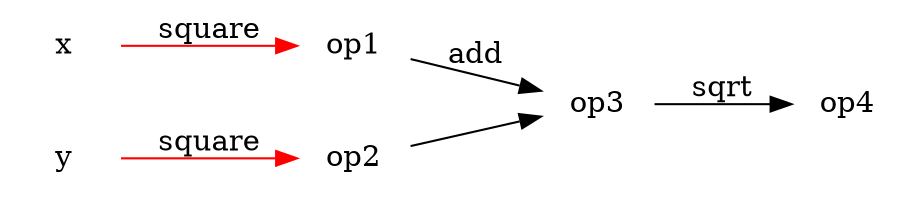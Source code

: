 digraph G {
  rankdir="LR"
  node [shape=none]
  x -> op1 [label="square", color="red"]
  y -> op2 [label="square", color="red"]
  op1 -> op3 [label="add"]
  op2 -> op3 
  op3 -> op4 [label="sqrt"]
  x [color="red"]
  y [color="red"]
}
